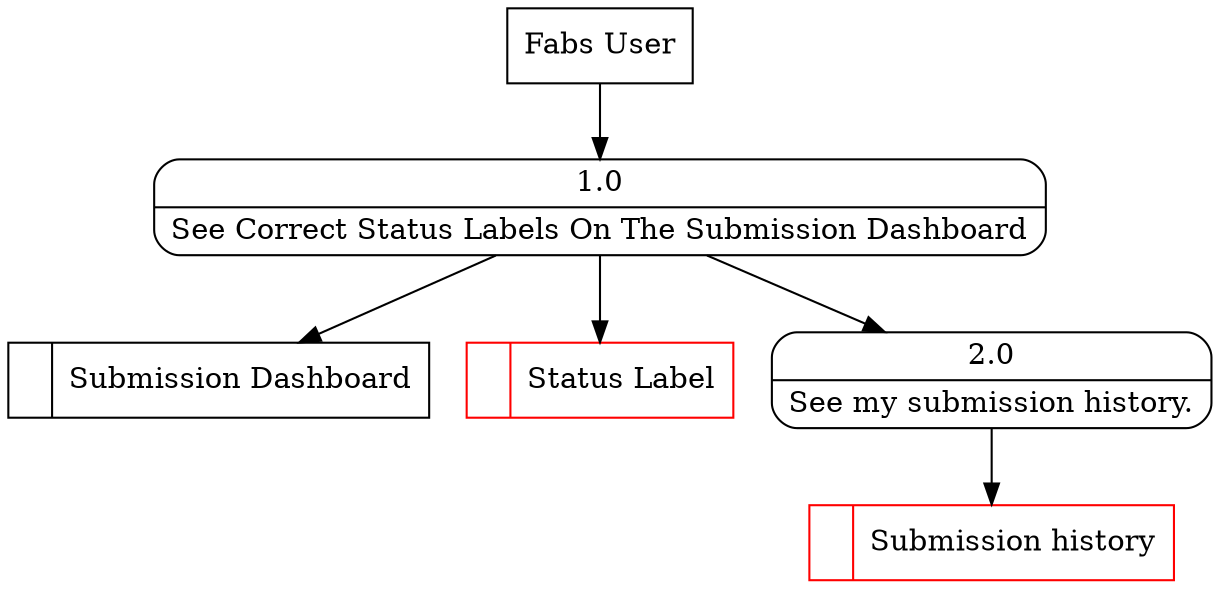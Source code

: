 digraph dfd2{ 
node[shape=record]
200 [label="<f0>  |<f1> Submission Dashboard " ];
201 [label="<f0>  |<f1> Status Label " color=red];
202 [label="Fabs User" shape=box];
203 [label="{<f0> 1.0|<f1> See Correct Status Labels On The Submission Dashboard }" shape=Mrecord];
2 [label="{<f0> 2.0|<f1> See my submission history. }" shape=Mrecord];
203 -> 2
1001 [label="<f0>  |<f1> Submission history " color=red];
2 -> 1001
202 -> 203
203 -> 201
203 -> 200
}